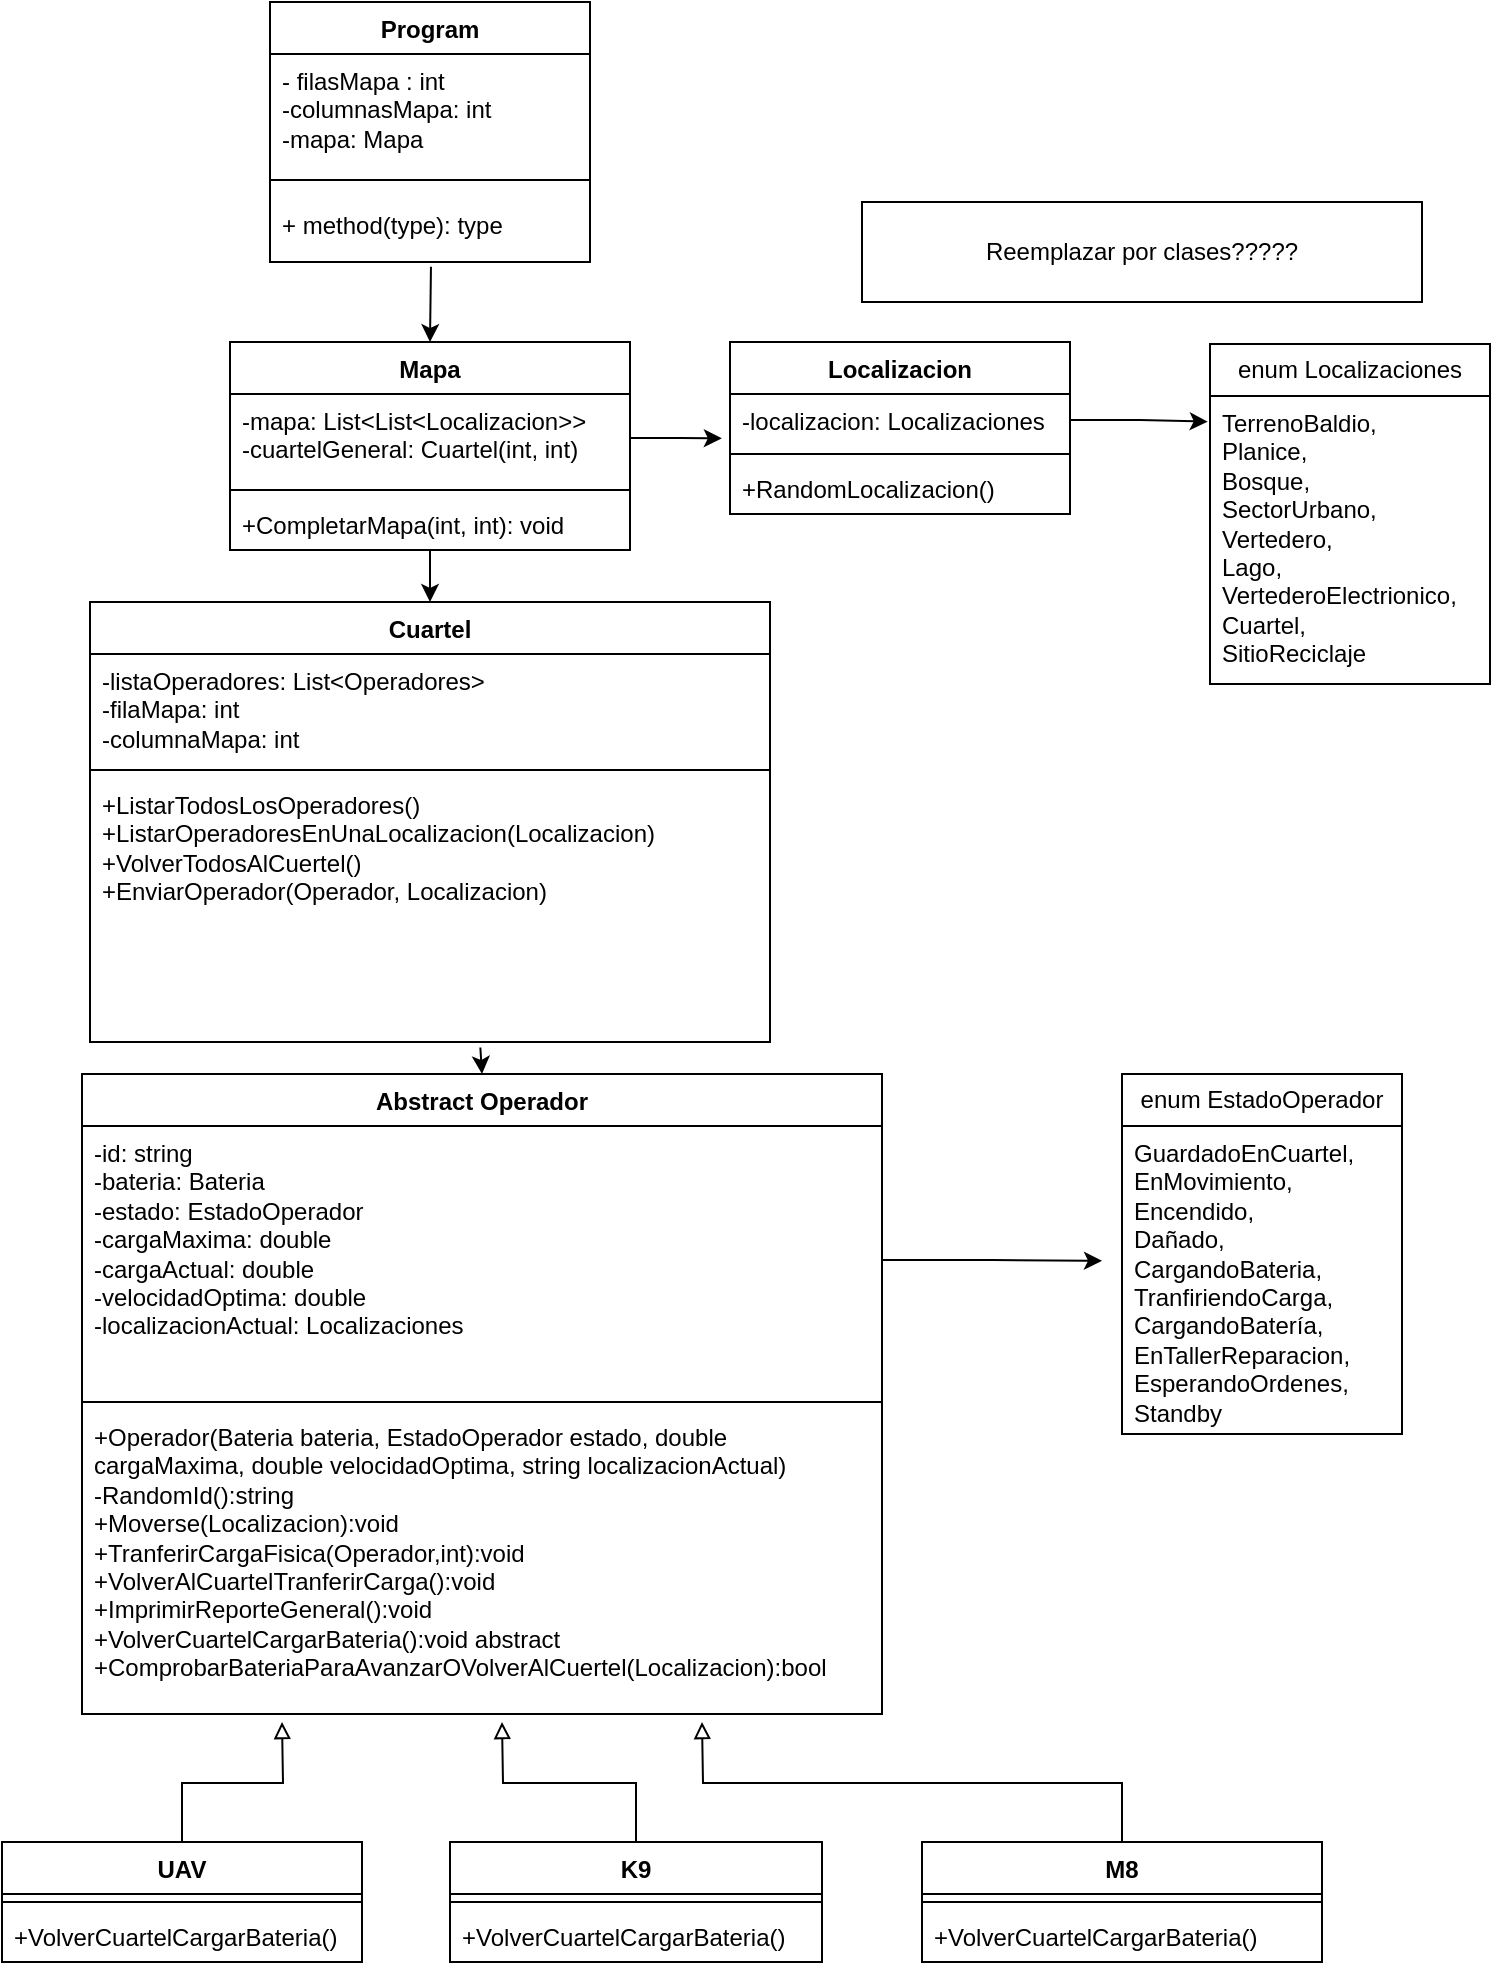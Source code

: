 <mxfile version="22.0.8" type="github">
  <diagram id="C5RBs43oDa-KdzZeNtuy" name="Page-1">
    <mxGraphModel dx="838" dy="1582" grid="1" gridSize="10" guides="1" tooltips="1" connect="1" arrows="1" fold="1" page="1" pageScale="1" pageWidth="827" pageHeight="1169" math="0" shadow="0">
      <root>
        <mxCell id="WIyWlLk6GJQsqaUBKTNV-0" />
        <mxCell id="WIyWlLk6GJQsqaUBKTNV-1" parent="WIyWlLk6GJQsqaUBKTNV-0" />
        <mxCell id="q5LzrCZKhv2fRHbP0HXi-0" value="Program" style="swimlane;fontStyle=1;align=center;verticalAlign=top;childLayout=stackLayout;horizontal=1;startSize=26;horizontalStack=0;resizeParent=1;resizeParentMax=0;resizeLast=0;collapsible=1;marginBottom=0;whiteSpace=wrap;html=1;" vertex="1" parent="WIyWlLk6GJQsqaUBKTNV-1">
          <mxGeometry x="154" y="-1120" width="160" height="130" as="geometry" />
        </mxCell>
        <mxCell id="q5LzrCZKhv2fRHbP0HXi-1" value="- filasMapa : int&lt;br&gt;-columnasMapa: int&lt;br&gt;-mapa: Mapa" style="text;strokeColor=none;fillColor=none;align=left;verticalAlign=top;spacingLeft=4;spacingRight=4;overflow=hidden;rotatable=0;points=[[0,0.5],[1,0.5]];portConstraint=eastwest;whiteSpace=wrap;html=1;" vertex="1" parent="q5LzrCZKhv2fRHbP0HXi-0">
          <mxGeometry y="26" width="160" height="54" as="geometry" />
        </mxCell>
        <mxCell id="q5LzrCZKhv2fRHbP0HXi-2" value="" style="line;strokeWidth=1;fillColor=none;align=left;verticalAlign=middle;spacingTop=-1;spacingLeft=3;spacingRight=3;rotatable=0;labelPosition=right;points=[];portConstraint=eastwest;strokeColor=inherit;" vertex="1" parent="q5LzrCZKhv2fRHbP0HXi-0">
          <mxGeometry y="80" width="160" height="18" as="geometry" />
        </mxCell>
        <mxCell id="q5LzrCZKhv2fRHbP0HXi-3" value="+ method(type): type" style="text;strokeColor=none;fillColor=none;align=left;verticalAlign=top;spacingLeft=4;spacingRight=4;overflow=hidden;rotatable=0;points=[[0,0.5],[1,0.5]];portConstraint=eastwest;whiteSpace=wrap;html=1;" vertex="1" parent="q5LzrCZKhv2fRHbP0HXi-0">
          <mxGeometry y="98" width="160" height="32" as="geometry" />
        </mxCell>
        <mxCell id="q5LzrCZKhv2fRHbP0HXi-4" value="Mapa" style="swimlane;fontStyle=1;align=center;verticalAlign=top;childLayout=stackLayout;horizontal=1;startSize=26;horizontalStack=0;resizeParent=1;resizeParentMax=0;resizeLast=0;collapsible=1;marginBottom=0;whiteSpace=wrap;html=1;" vertex="1" parent="WIyWlLk6GJQsqaUBKTNV-1">
          <mxGeometry x="134" y="-950" width="200" height="104" as="geometry" />
        </mxCell>
        <mxCell id="q5LzrCZKhv2fRHbP0HXi-5" value="-mapa: List&amp;lt;List&amp;lt;Localizacion&amp;gt;&amp;gt;&lt;br&gt;-cuartelGeneral: Cuartel(int, int)" style="text;strokeColor=none;fillColor=none;align=left;verticalAlign=top;spacingLeft=4;spacingRight=4;overflow=hidden;rotatable=0;points=[[0,0.5],[1,0.5]];portConstraint=eastwest;whiteSpace=wrap;html=1;" vertex="1" parent="q5LzrCZKhv2fRHbP0HXi-4">
          <mxGeometry y="26" width="200" height="44" as="geometry" />
        </mxCell>
        <mxCell id="q5LzrCZKhv2fRHbP0HXi-6" value="" style="line;strokeWidth=1;fillColor=none;align=left;verticalAlign=middle;spacingTop=-1;spacingLeft=3;spacingRight=3;rotatable=0;labelPosition=right;points=[];portConstraint=eastwest;strokeColor=inherit;" vertex="1" parent="q5LzrCZKhv2fRHbP0HXi-4">
          <mxGeometry y="70" width="200" height="8" as="geometry" />
        </mxCell>
        <mxCell id="q5LzrCZKhv2fRHbP0HXi-7" value="+CompletarMapa(int, int): void" style="text;strokeColor=none;fillColor=none;align=left;verticalAlign=top;spacingLeft=4;spacingRight=4;overflow=hidden;rotatable=0;points=[[0,0.5],[1,0.5]];portConstraint=eastwest;whiteSpace=wrap;html=1;" vertex="1" parent="q5LzrCZKhv2fRHbP0HXi-4">
          <mxGeometry y="78" width="200" height="26" as="geometry" />
        </mxCell>
        <mxCell id="q5LzrCZKhv2fRHbP0HXi-21" style="edgeStyle=orthogonalEdgeStyle;rounded=0;orthogonalLoop=1;jettySize=auto;html=1;exitX=0.5;exitY=0;exitDx=0;exitDy=0;entryX=0.5;entryY=1;entryDx=0;entryDy=0;startArrow=classic;startFill=1;endArrow=none;endFill=0;" edge="1" parent="WIyWlLk6GJQsqaUBKTNV-1" source="q5LzrCZKhv2fRHbP0HXi-8" target="q5LzrCZKhv2fRHbP0HXi-4">
          <mxGeometry relative="1" as="geometry" />
        </mxCell>
        <mxCell id="q5LzrCZKhv2fRHbP0HXi-8" value="Cuartel" style="swimlane;fontStyle=1;align=center;verticalAlign=top;childLayout=stackLayout;horizontal=1;startSize=26;horizontalStack=0;resizeParent=1;resizeParentMax=0;resizeLast=0;collapsible=1;marginBottom=0;whiteSpace=wrap;html=1;" vertex="1" parent="WIyWlLk6GJQsqaUBKTNV-1">
          <mxGeometry x="64" y="-820" width="340" height="220" as="geometry" />
        </mxCell>
        <mxCell id="q5LzrCZKhv2fRHbP0HXi-9" value="-listaOperadores: List&amp;lt;Operadores&amp;gt;&lt;br&gt;-filaMapa: int&lt;br&gt;-columnaMapa: int" style="text;strokeColor=none;fillColor=none;align=left;verticalAlign=top;spacingLeft=4;spacingRight=4;overflow=hidden;rotatable=0;points=[[0,0.5],[1,0.5]];portConstraint=eastwest;whiteSpace=wrap;html=1;" vertex="1" parent="q5LzrCZKhv2fRHbP0HXi-8">
          <mxGeometry y="26" width="340" height="54" as="geometry" />
        </mxCell>
        <mxCell id="q5LzrCZKhv2fRHbP0HXi-10" value="" style="line;strokeWidth=1;fillColor=none;align=left;verticalAlign=middle;spacingTop=-1;spacingLeft=3;spacingRight=3;rotatable=0;labelPosition=right;points=[];portConstraint=eastwest;strokeColor=inherit;" vertex="1" parent="q5LzrCZKhv2fRHbP0HXi-8">
          <mxGeometry y="80" width="340" height="8" as="geometry" />
        </mxCell>
        <mxCell id="q5LzrCZKhv2fRHbP0HXi-11" value="+ListarTodosLosOperadores()&lt;br&gt;+ListarOperadoresEnUnaLocalizacion(Localizacion)&lt;br&gt;+VolverTodosAlCuertel()&lt;br&gt;+EnviarOperador(Operador, Localizacion)" style="text;strokeColor=none;fillColor=none;align=left;verticalAlign=top;spacingLeft=4;spacingRight=4;overflow=hidden;rotatable=0;points=[[0,0.5],[1,0.5]];portConstraint=eastwest;whiteSpace=wrap;html=1;" vertex="1" parent="q5LzrCZKhv2fRHbP0HXi-8">
          <mxGeometry y="88" width="340" height="132" as="geometry" />
        </mxCell>
        <mxCell id="q5LzrCZKhv2fRHbP0HXi-12" value="Localizacion" style="swimlane;fontStyle=1;align=center;verticalAlign=top;childLayout=stackLayout;horizontal=1;startSize=26;horizontalStack=0;resizeParent=1;resizeParentMax=0;resizeLast=0;collapsible=1;marginBottom=0;whiteSpace=wrap;html=1;" vertex="1" parent="WIyWlLk6GJQsqaUBKTNV-1">
          <mxGeometry x="384" y="-950" width="170" height="86" as="geometry" />
        </mxCell>
        <mxCell id="q5LzrCZKhv2fRHbP0HXi-13" value="-localizacion: Localizaciones" style="text;strokeColor=none;fillColor=none;align=left;verticalAlign=top;spacingLeft=4;spacingRight=4;overflow=hidden;rotatable=0;points=[[0,0.5],[1,0.5]];portConstraint=eastwest;whiteSpace=wrap;html=1;" vertex="1" parent="q5LzrCZKhv2fRHbP0HXi-12">
          <mxGeometry y="26" width="170" height="26" as="geometry" />
        </mxCell>
        <mxCell id="q5LzrCZKhv2fRHbP0HXi-14" value="" style="line;strokeWidth=1;fillColor=none;align=left;verticalAlign=middle;spacingTop=-1;spacingLeft=3;spacingRight=3;rotatable=0;labelPosition=right;points=[];portConstraint=eastwest;strokeColor=inherit;" vertex="1" parent="q5LzrCZKhv2fRHbP0HXi-12">
          <mxGeometry y="52" width="170" height="8" as="geometry" />
        </mxCell>
        <mxCell id="q5LzrCZKhv2fRHbP0HXi-15" value="+RandomLocalizacion()" style="text;strokeColor=none;fillColor=none;align=left;verticalAlign=top;spacingLeft=4;spacingRight=4;overflow=hidden;rotatable=0;points=[[0,0.5],[1,0.5]];portConstraint=eastwest;whiteSpace=wrap;html=1;" vertex="1" parent="q5LzrCZKhv2fRHbP0HXi-12">
          <mxGeometry y="60" width="170" height="26" as="geometry" />
        </mxCell>
        <mxCell id="q5LzrCZKhv2fRHbP0HXi-16" value="enum Localizaciones" style="swimlane;fontStyle=0;childLayout=stackLayout;horizontal=1;startSize=26;fillColor=none;horizontalStack=0;resizeParent=1;resizeParentMax=0;resizeLast=0;collapsible=1;marginBottom=0;whiteSpace=wrap;html=1;" vertex="1" parent="WIyWlLk6GJQsqaUBKTNV-1">
          <mxGeometry x="624" y="-949" width="140" height="170" as="geometry" />
        </mxCell>
        <mxCell id="q5LzrCZKhv2fRHbP0HXi-17" value="&lt;div&gt;TerrenoBaldio,&lt;/div&gt;&lt;div&gt;Planice,&lt;/div&gt;&lt;div&gt;Bosque,&lt;/div&gt;&lt;div&gt;SectorUrbano,&lt;/div&gt;&lt;div&gt;Vertedero,&lt;/div&gt;&lt;div&gt;Lago,&lt;/div&gt;&lt;div&gt;VertederoElectrionico,&lt;/div&gt;&lt;div&gt;Cuartel,&lt;/div&gt;&lt;div&gt;SitioReciclaje&lt;/div&gt;" style="text;strokeColor=none;fillColor=none;align=left;verticalAlign=top;spacingLeft=4;spacingRight=4;overflow=hidden;rotatable=0;points=[[0,0.5],[1,0.5]];portConstraint=eastwest;whiteSpace=wrap;html=1;" vertex="1" parent="q5LzrCZKhv2fRHbP0HXi-16">
          <mxGeometry y="26" width="140" height="144" as="geometry" />
        </mxCell>
        <mxCell id="q5LzrCZKhv2fRHbP0HXi-20" style="edgeStyle=orthogonalEdgeStyle;rounded=0;orthogonalLoop=1;jettySize=auto;html=1;exitX=0.5;exitY=0;exitDx=0;exitDy=0;entryX=0.503;entryY=1.073;entryDx=0;entryDy=0;entryPerimeter=0;startArrow=classic;startFill=1;endArrow=none;endFill=0;" edge="1" parent="WIyWlLk6GJQsqaUBKTNV-1" source="q5LzrCZKhv2fRHbP0HXi-4" target="q5LzrCZKhv2fRHbP0HXi-3">
          <mxGeometry relative="1" as="geometry" />
        </mxCell>
        <mxCell id="q5LzrCZKhv2fRHbP0HXi-22" style="edgeStyle=orthogonalEdgeStyle;rounded=0;orthogonalLoop=1;jettySize=auto;html=1;exitX=1;exitY=0.5;exitDx=0;exitDy=0;entryX=-0.024;entryY=0.853;entryDx=0;entryDy=0;entryPerimeter=0;" edge="1" parent="WIyWlLk6GJQsqaUBKTNV-1" source="q5LzrCZKhv2fRHbP0HXi-5" target="q5LzrCZKhv2fRHbP0HXi-13">
          <mxGeometry relative="1" as="geometry" />
        </mxCell>
        <mxCell id="q5LzrCZKhv2fRHbP0HXi-23" style="edgeStyle=orthogonalEdgeStyle;rounded=0;orthogonalLoop=1;jettySize=auto;html=1;exitX=1;exitY=0.5;exitDx=0;exitDy=0;entryX=-0.008;entryY=0.089;entryDx=0;entryDy=0;entryPerimeter=0;" edge="1" parent="WIyWlLk6GJQsqaUBKTNV-1" source="q5LzrCZKhv2fRHbP0HXi-13" target="q5LzrCZKhv2fRHbP0HXi-17">
          <mxGeometry relative="1" as="geometry" />
        </mxCell>
        <mxCell id="q5LzrCZKhv2fRHbP0HXi-24" value="Abstract Operador" style="swimlane;fontStyle=1;align=center;verticalAlign=top;childLayout=stackLayout;horizontal=1;startSize=26;horizontalStack=0;resizeParent=1;resizeParentMax=0;resizeLast=0;collapsible=1;marginBottom=0;whiteSpace=wrap;html=1;" vertex="1" parent="WIyWlLk6GJQsqaUBKTNV-1">
          <mxGeometry x="60" y="-584" width="400" height="320" as="geometry" />
        </mxCell>
        <mxCell id="q5LzrCZKhv2fRHbP0HXi-51" style="edgeStyle=orthogonalEdgeStyle;rounded=0;orthogonalLoop=1;jettySize=auto;html=1;exitX=1;exitY=0.5;exitDx=0;exitDy=0;" edge="1" parent="q5LzrCZKhv2fRHbP0HXi-24" source="q5LzrCZKhv2fRHbP0HXi-25">
          <mxGeometry relative="1" as="geometry">
            <mxPoint x="510" y="93.429" as="targetPoint" />
          </mxGeometry>
        </mxCell>
        <mxCell id="q5LzrCZKhv2fRHbP0HXi-25" value="-id: string&lt;br&gt;-bateria: Bateria&lt;br&gt;-estado: EstadoOperador&lt;br&gt;-cargaMaxima: double&lt;br&gt;-cargaActual: double&lt;br&gt;-velocidadOptima: double&lt;br&gt;-localizacionActual: Localizaciones" style="text;strokeColor=none;fillColor=none;align=left;verticalAlign=top;spacingLeft=4;spacingRight=4;overflow=hidden;rotatable=0;points=[[0,0.5],[1,0.5]];portConstraint=eastwest;whiteSpace=wrap;html=1;" vertex="1" parent="q5LzrCZKhv2fRHbP0HXi-24">
          <mxGeometry y="26" width="400" height="134" as="geometry" />
        </mxCell>
        <mxCell id="q5LzrCZKhv2fRHbP0HXi-26" value="" style="line;strokeWidth=1;fillColor=none;align=left;verticalAlign=middle;spacingTop=-1;spacingLeft=3;spacingRight=3;rotatable=0;labelPosition=right;points=[];portConstraint=eastwest;strokeColor=inherit;" vertex="1" parent="q5LzrCZKhv2fRHbP0HXi-24">
          <mxGeometry y="160" width="400" height="8" as="geometry" />
        </mxCell>
        <mxCell id="q5LzrCZKhv2fRHbP0HXi-27" value="&lt;div&gt;+Operador(Bateria bateria, EstadoOperador estado, double cargaMaxima, double velocidadOptima, string localizacionActual)&lt;/div&gt;&lt;div&gt;-RandomId():string&lt;/div&gt;&lt;div&gt;+Moverse(Localizacion):void&lt;/div&gt;&lt;div&gt;+TranferirCargaFisica(Operador,int):void&lt;/div&gt;&lt;div&gt;+VolverAlCuartelTranferirCarga():void&lt;/div&gt;&lt;div&gt;+ImprimirReporteGeneral():void&lt;/div&gt;&lt;div&gt;+VolverCuartelCargarBateria():void abstract&lt;/div&gt;&lt;div&gt;+ComprobarBateriaParaAvanzarOVolverAlCuertel(Localizacion):bool&lt;/div&gt;&lt;div&gt;&lt;br&gt;&lt;/div&gt;" style="text;strokeColor=none;fillColor=none;align=left;verticalAlign=top;spacingLeft=4;spacingRight=4;overflow=hidden;rotatable=0;points=[[0,0.5],[1,0.5]];portConstraint=eastwest;whiteSpace=wrap;html=1;" vertex="1" parent="q5LzrCZKhv2fRHbP0HXi-24">
          <mxGeometry y="168" width="400" height="152" as="geometry" />
        </mxCell>
        <mxCell id="q5LzrCZKhv2fRHbP0HXi-34" value="enum EstadoOperador" style="swimlane;fontStyle=0;childLayout=stackLayout;horizontal=1;startSize=26;fillColor=none;horizontalStack=0;resizeParent=1;resizeParentMax=0;resizeLast=0;collapsible=1;marginBottom=0;whiteSpace=wrap;html=1;" vertex="1" parent="WIyWlLk6GJQsqaUBKTNV-1">
          <mxGeometry x="580" y="-584" width="140" height="180" as="geometry" />
        </mxCell>
        <mxCell id="q5LzrCZKhv2fRHbP0HXi-35" value="&lt;div&gt;GuardadoEnCuartel,&lt;/div&gt;&lt;div&gt;EnMovimiento,&lt;/div&gt;&lt;div&gt;Encendido,&lt;/div&gt;&lt;div&gt;Dañado,&lt;/div&gt;&lt;div&gt;CargandoBateria,&lt;/div&gt;&lt;div&gt;TranfiriendoCarga,&lt;/div&gt;&lt;div&gt;CargandoBatería,&lt;/div&gt;&lt;div&gt;EnTallerReparacion,&lt;/div&gt;&lt;div&gt;EsperandoOrdenes,&lt;/div&gt;&lt;div&gt;Standby&lt;/div&gt;" style="text;strokeColor=none;fillColor=none;align=left;verticalAlign=top;spacingLeft=4;spacingRight=4;overflow=hidden;rotatable=0;points=[[0,0.5],[1,0.5]];portConstraint=eastwest;whiteSpace=wrap;html=1;" vertex="1" parent="q5LzrCZKhv2fRHbP0HXi-34">
          <mxGeometry y="26" width="140" height="154" as="geometry" />
        </mxCell>
        <mxCell id="q5LzrCZKhv2fRHbP0HXi-52" style="edgeStyle=orthogonalEdgeStyle;rounded=0;orthogonalLoop=1;jettySize=auto;html=1;exitX=0.5;exitY=0;exitDx=0;exitDy=0;endArrow=block;endFill=0;strokeWidth=1;" edge="1" parent="WIyWlLk6GJQsqaUBKTNV-1" source="q5LzrCZKhv2fRHbP0HXi-36">
          <mxGeometry relative="1" as="geometry">
            <mxPoint x="160" y="-260" as="targetPoint" />
          </mxGeometry>
        </mxCell>
        <mxCell id="q5LzrCZKhv2fRHbP0HXi-36" value="UAV" style="swimlane;fontStyle=1;align=center;verticalAlign=top;childLayout=stackLayout;horizontal=1;startSize=26;horizontalStack=0;resizeParent=1;resizeParentMax=0;resizeLast=0;collapsible=1;marginBottom=0;whiteSpace=wrap;html=1;" vertex="1" parent="WIyWlLk6GJQsqaUBKTNV-1">
          <mxGeometry x="20" y="-200" width="180" height="60" as="geometry" />
        </mxCell>
        <mxCell id="q5LzrCZKhv2fRHbP0HXi-38" value="" style="line;strokeWidth=1;fillColor=none;align=left;verticalAlign=middle;spacingTop=-1;spacingLeft=3;spacingRight=3;rotatable=0;labelPosition=right;points=[];portConstraint=eastwest;strokeColor=inherit;" vertex="1" parent="q5LzrCZKhv2fRHbP0HXi-36">
          <mxGeometry y="26" width="180" height="8" as="geometry" />
        </mxCell>
        <mxCell id="q5LzrCZKhv2fRHbP0HXi-39" value="+VolverCuartelCargarBateria()" style="text;strokeColor=none;fillColor=none;align=left;verticalAlign=top;spacingLeft=4;spacingRight=4;overflow=hidden;rotatable=0;points=[[0,0.5],[1,0.5]];portConstraint=eastwest;whiteSpace=wrap;html=1;" vertex="1" parent="q5LzrCZKhv2fRHbP0HXi-36">
          <mxGeometry y="34" width="180" height="26" as="geometry" />
        </mxCell>
        <mxCell id="q5LzrCZKhv2fRHbP0HXi-53" style="edgeStyle=orthogonalEdgeStyle;rounded=0;orthogonalLoop=1;jettySize=auto;html=1;exitX=0.5;exitY=0;exitDx=0;exitDy=0;endArrow=block;endFill=0;" edge="1" parent="WIyWlLk6GJQsqaUBKTNV-1" source="q5LzrCZKhv2fRHbP0HXi-40">
          <mxGeometry relative="1" as="geometry">
            <mxPoint x="270" y="-260" as="targetPoint" />
          </mxGeometry>
        </mxCell>
        <mxCell id="q5LzrCZKhv2fRHbP0HXi-40" value="K9" style="swimlane;fontStyle=1;align=center;verticalAlign=top;childLayout=stackLayout;horizontal=1;startSize=26;horizontalStack=0;resizeParent=1;resizeParentMax=0;resizeLast=0;collapsible=1;marginBottom=0;whiteSpace=wrap;html=1;" vertex="1" parent="WIyWlLk6GJQsqaUBKTNV-1">
          <mxGeometry x="244" y="-200" width="186" height="60" as="geometry" />
        </mxCell>
        <mxCell id="q5LzrCZKhv2fRHbP0HXi-42" value="" style="line;strokeWidth=1;fillColor=none;align=left;verticalAlign=middle;spacingTop=-1;spacingLeft=3;spacingRight=3;rotatable=0;labelPosition=right;points=[];portConstraint=eastwest;strokeColor=inherit;" vertex="1" parent="q5LzrCZKhv2fRHbP0HXi-40">
          <mxGeometry y="26" width="186" height="8" as="geometry" />
        </mxCell>
        <mxCell id="q5LzrCZKhv2fRHbP0HXi-43" value="+VolverCuartelCargarBateria()" style="text;strokeColor=none;fillColor=none;align=left;verticalAlign=top;spacingLeft=4;spacingRight=4;overflow=hidden;rotatable=0;points=[[0,0.5],[1,0.5]];portConstraint=eastwest;whiteSpace=wrap;html=1;" vertex="1" parent="q5LzrCZKhv2fRHbP0HXi-40">
          <mxGeometry y="34" width="186" height="26" as="geometry" />
        </mxCell>
        <mxCell id="q5LzrCZKhv2fRHbP0HXi-54" style="edgeStyle=orthogonalEdgeStyle;rounded=0;orthogonalLoop=1;jettySize=auto;html=1;exitX=0.5;exitY=0;exitDx=0;exitDy=0;endArrow=block;endFill=0;" edge="1" parent="WIyWlLk6GJQsqaUBKTNV-1" source="q5LzrCZKhv2fRHbP0HXi-44">
          <mxGeometry relative="1" as="geometry">
            <mxPoint x="370" y="-260" as="targetPoint" />
          </mxGeometry>
        </mxCell>
        <mxCell id="q5LzrCZKhv2fRHbP0HXi-44" value="M8" style="swimlane;fontStyle=1;align=center;verticalAlign=top;childLayout=stackLayout;horizontal=1;startSize=26;horizontalStack=0;resizeParent=1;resizeParentMax=0;resizeLast=0;collapsible=1;marginBottom=0;whiteSpace=wrap;html=1;" vertex="1" parent="WIyWlLk6GJQsqaUBKTNV-1">
          <mxGeometry x="480" y="-200" width="200" height="60" as="geometry" />
        </mxCell>
        <mxCell id="q5LzrCZKhv2fRHbP0HXi-46" value="" style="line;strokeWidth=1;fillColor=none;align=left;verticalAlign=middle;spacingTop=-1;spacingLeft=3;spacingRight=3;rotatable=0;labelPosition=right;points=[];portConstraint=eastwest;strokeColor=inherit;" vertex="1" parent="q5LzrCZKhv2fRHbP0HXi-44">
          <mxGeometry y="26" width="200" height="8" as="geometry" />
        </mxCell>
        <mxCell id="q5LzrCZKhv2fRHbP0HXi-47" value="+VolverCuartelCargarBateria()" style="text;strokeColor=none;fillColor=none;align=left;verticalAlign=top;spacingLeft=4;spacingRight=4;overflow=hidden;rotatable=0;points=[[0,0.5],[1,0.5]];portConstraint=eastwest;whiteSpace=wrap;html=1;" vertex="1" parent="q5LzrCZKhv2fRHbP0HXi-44">
          <mxGeometry y="34" width="200" height="26" as="geometry" />
        </mxCell>
        <mxCell id="q5LzrCZKhv2fRHbP0HXi-49" value="Reemplazar por clases?????" style="html=1;whiteSpace=wrap;" vertex="1" parent="WIyWlLk6GJQsqaUBKTNV-1">
          <mxGeometry x="450" y="-1020" width="280" height="50" as="geometry" />
        </mxCell>
        <mxCell id="q5LzrCZKhv2fRHbP0HXi-50" style="edgeStyle=orthogonalEdgeStyle;rounded=0;orthogonalLoop=1;jettySize=auto;html=1;exitX=0.5;exitY=0;exitDx=0;exitDy=0;entryX=0.574;entryY=1.021;entryDx=0;entryDy=0;entryPerimeter=0;startArrow=classic;startFill=1;endArrow=none;endFill=0;" edge="1" parent="WIyWlLk6GJQsqaUBKTNV-1" source="q5LzrCZKhv2fRHbP0HXi-24" target="q5LzrCZKhv2fRHbP0HXi-11">
          <mxGeometry relative="1" as="geometry" />
        </mxCell>
      </root>
    </mxGraphModel>
  </diagram>
</mxfile>
